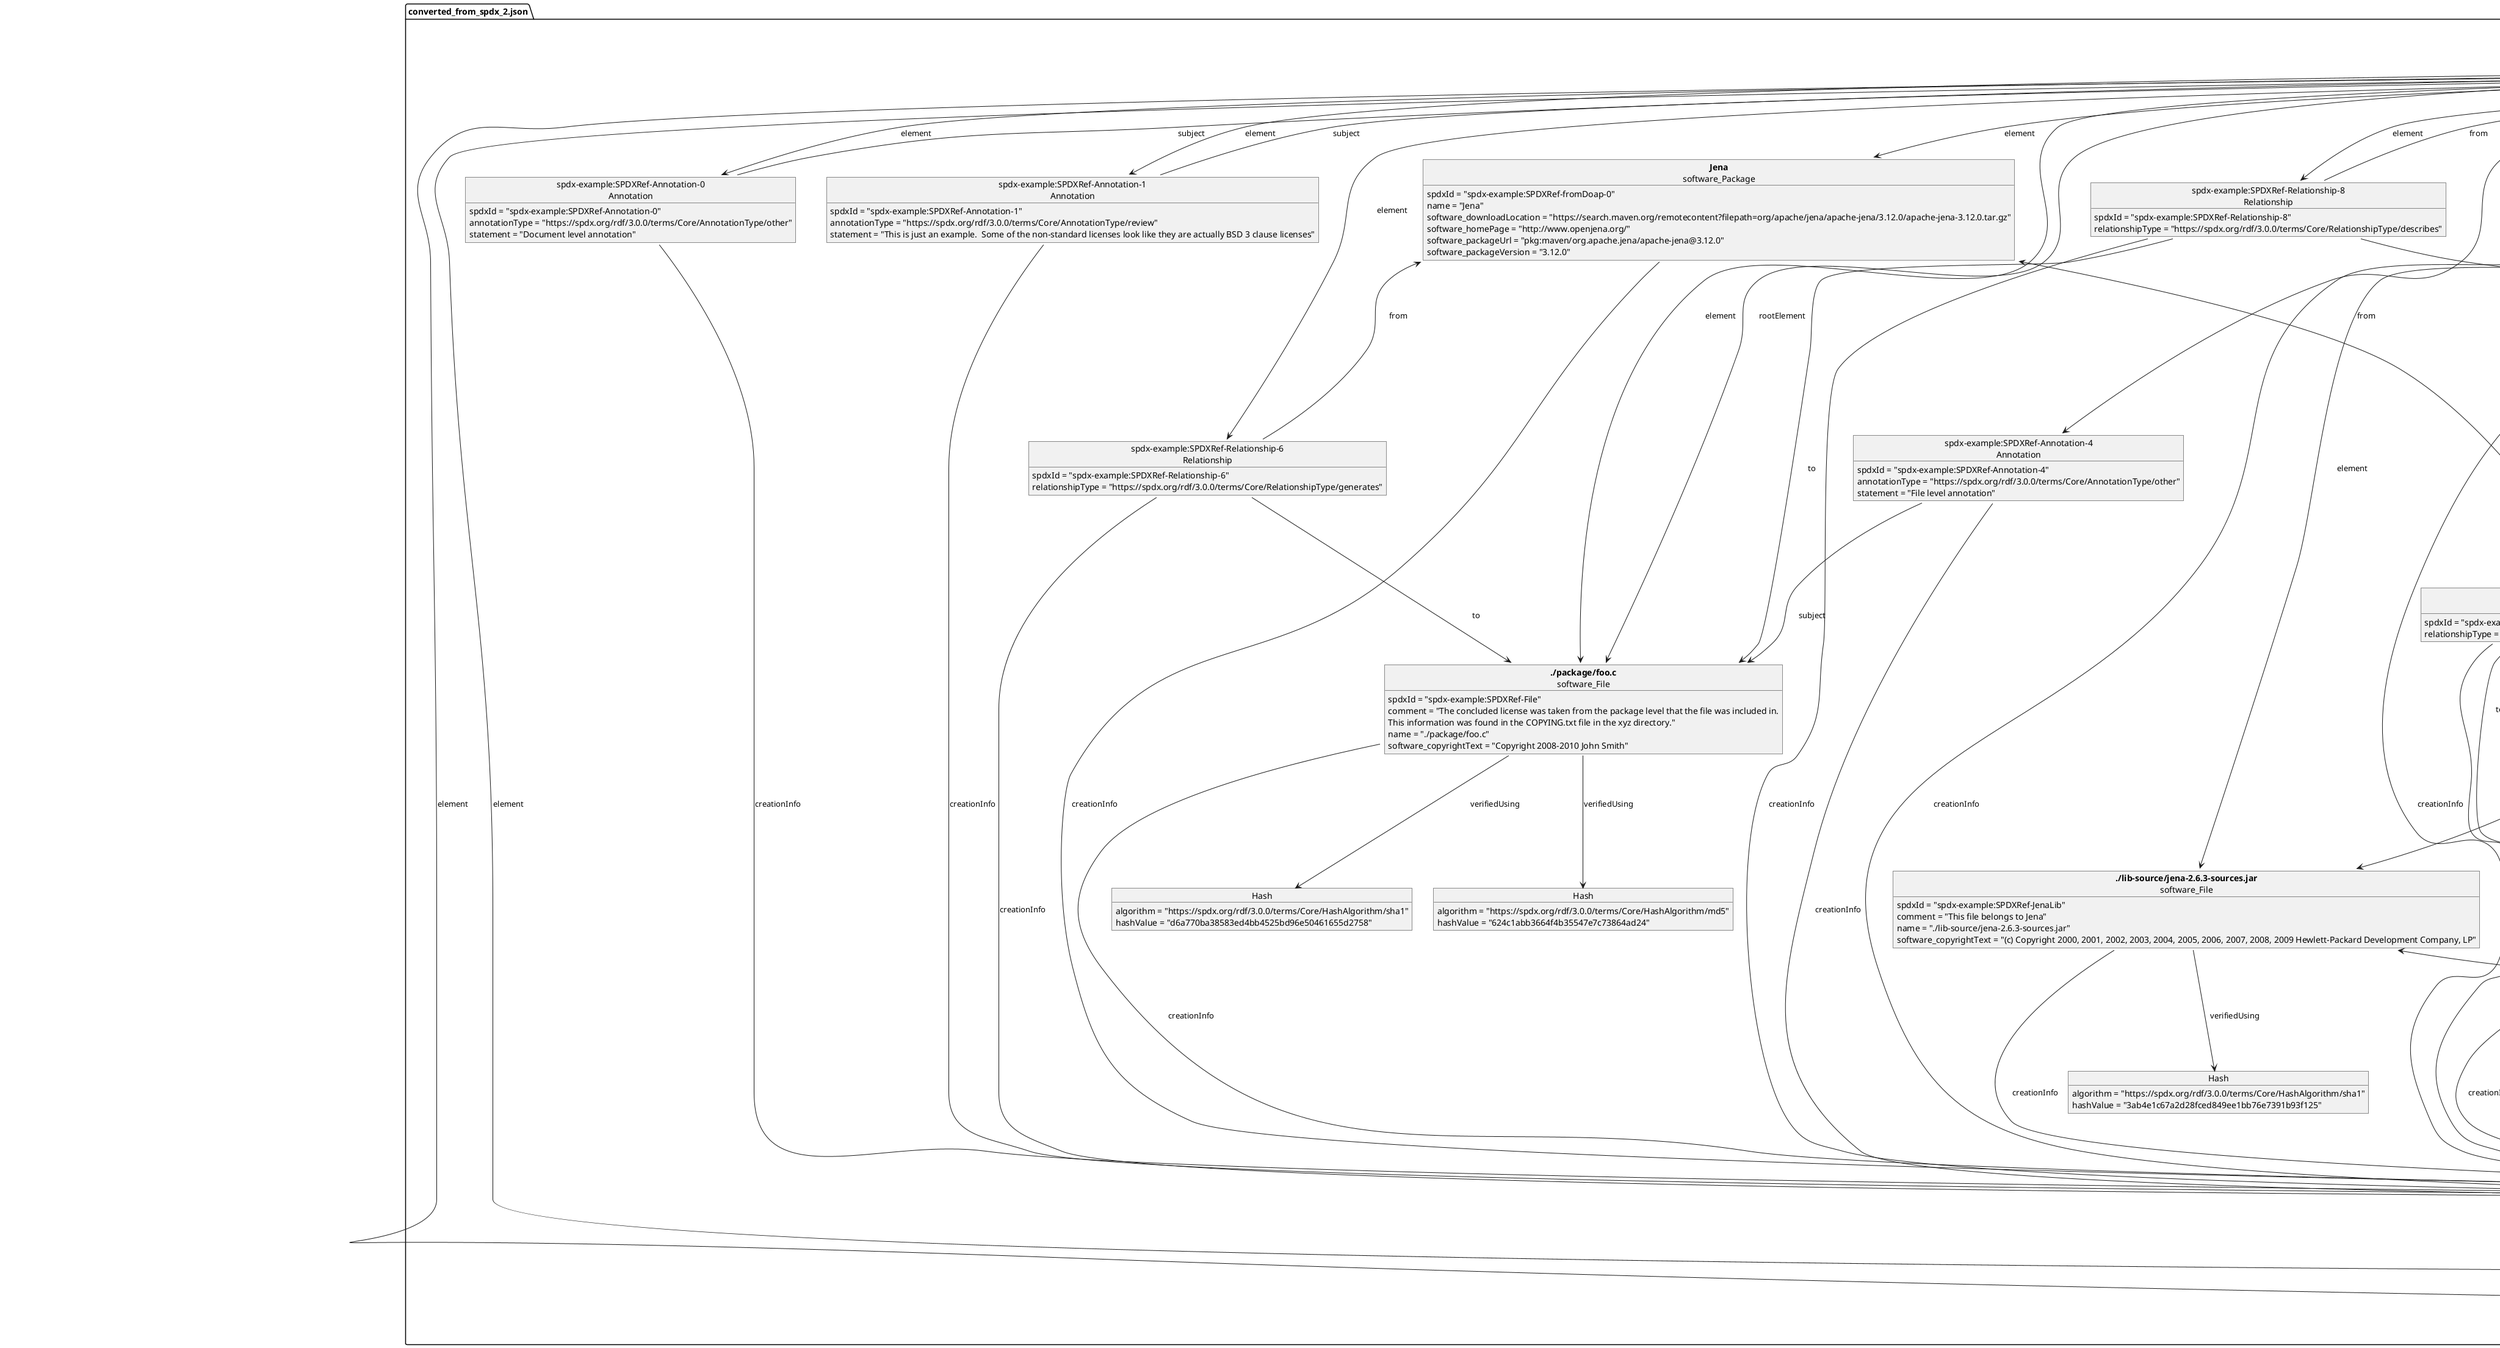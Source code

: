 @startuml
Package "converted_from_spdx_2.json" as 733775c89f4e27aacb0aea36ccf7e47f {
object "<b>Apache Commons Lang</b>\nsoftware_Package" as 733775c89f4e27aacb0aea36ccf7e47f_o1
object "CreationInfo" as 733775c89f4e27aacb0aea36ccf7e47f_o2
object "<b>ExampleCodeInspect</b>\nOrganization" as 733775c89f4e27aacb0aea36ccf7e47f_o3
object "<b>Jane Doe</b>\nPerson" as 733775c89f4e27aacb0aea36ccf7e47f_o4
object "<b>LicenseFind-1.0</b>\nTool" as 733775c89f4e27aacb0aea36ccf7e47f_o5
object "spdx-example:SPDXef-Relationship-2\nRelationship" as 733775c89f4e27aacb0aea36ccf7e47f_o6
object "<b>glibc</b>\nsoftware_Package" as 733775c89f4e27aacb0aea36ccf7e47f_o7
object "ExternalIdentifier" as 733775c89f4e27aacb0aea36ccf7e47f_o8
object "Hash" as 733775c89f4e27aacb0aea36ccf7e47f_o9
object "Hash" as 733775c89f4e27aacb0aea36ccf7e47f_o10
object "Hash" as 733775c89f4e27aacb0aea36ccf7e47f_o11
object "Hash" as 733775c89f4e27aacb0aea36ccf7e47f_o12
object "<b>ExampleCodeInspect</b>\nOrganization" as 733775c89f4e27aacb0aea36ccf7e47f_o13
object "ExternalIdentifier" as 733775c89f4e27aacb0aea36ccf7e47f_o14
object "<b>Jane Doe</b>\nPerson" as 733775c89f4e27aacb0aea36ccf7e47f_o15
object "ExternalIdentifier" as 733775c89f4e27aacb0aea36ccf7e47f_o16
object "<b>Saxon</b>\nsoftware_Package" as 733775c89f4e27aacb0aea36ccf7e47f_o17
object "Hash" as 733775c89f4e27aacb0aea36ccf7e47f_o18
object "<b>./package/foo.c</b>\nsoftware_File" as 733775c89f4e27aacb0aea36ccf7e47f_o19
object "Hash" as 733775c89f4e27aacb0aea36ccf7e47f_o20
object "Hash" as 733775c89f4e27aacb0aea36ccf7e47f_o21
object "spdx-example:SPDXRef-Relationship-5\nRelationship" as 733775c89f4e27aacb0aea36ccf7e47f_o22
object "<b>Jena</b>\nsoftware_Package" as 733775c89f4e27aacb0aea36ccf7e47f_o23
object "<b>./docs/myspec.pdf</b>\nsoftware_File" as 733775c89f4e27aacb0aea36ccf7e47f_o24
object "Hash" as 733775c89f4e27aacb0aea36ccf7e47f_o25
object "spdx-example:SPDXRef-Relationship-1\nRelationship" as 733775c89f4e27aacb0aea36ccf7e47f_o26
object "<b>SPDX-Tools-v2.0</b>\nSpdxDocument" as 733775c89f4e27aacb0aea36ccf7e47f_o27
object "<b>./src/org/spdx/parser/DOAPProject.java</b>\nsoftware_File" as 733775c89f4e27aacb0aea36ccf7e47f_o28
object "Hash" as 733775c89f4e27aacb0aea36ccf7e47f_o29
object "<b>./lib-source/commons-lang3-3.1-sources.jar</b>\nsoftware_File" as 733775c89f4e27aacb0aea36ccf7e47f_o30
object "Hash" as 733775c89f4e27aacb0aea36ccf7e47f_o31
object "<b>./lib-source/jena-2.6.3-sources.jar</b>\nsoftware_File" as 733775c89f4e27aacb0aea36ccf7e47f_o32
object "Hash" as 733775c89f4e27aacb0aea36ccf7e47f_o33
object "<b>from linux kernel</b>\nsoftware_Snippet" as 733775c89f4e27aacb0aea36ccf7e47f_o34
object "PositiveIntegerRange" as 733775c89f4e27aacb0aea36ccf7e47f_o35
object "PositiveIntegerRange" as 733775c89f4e27aacb0aea36ccf7e47f_o36
object "software_File" as 733775c89f4e27aacb0aea36ccf7e47f_o37
object "CreationInfo" as 733775c89f4e27aacb0aea36ccf7e47f_o38
object "spdx-example:SPDXRef-Relationship-0\nRelationship" as 733775c89f4e27aacb0aea36ccf7e47f_o39
object "spdx-example:SPDXRef-Relationship-2" as 733775c89f4e27aacb0aea36ccf7e47f_131ef1decc356ab6ad570e6c7492c799
object "spdx-example:SPDXRef-Relationship-4\nRelationship" as 733775c89f4e27aacb0aea36ccf7e47f_o41
object "spdx-example:SPDXRef-Relationship-6\nRelationship" as 733775c89f4e27aacb0aea36ccf7e47f_o42
object "spdx-example:SPDXRef-Relationship-8\nRelationship" as 733775c89f4e27aacb0aea36ccf7e47f_o43
object "spdx-example:SPDXRef-Relationship-12\nRelationship" as 733775c89f4e27aacb0aea36ccf7e47f_o44
object "spdx-example:SPDXRef-Annotation-0\nAnnotation" as 733775c89f4e27aacb0aea36ccf7e47f_o45
object "<b>Joe Reviewer</b>\nPerson" as 733775c89f4e27aacb0aea36ccf7e47f_o46
object "spdx-example:SPDXRef-Annotation-1\nAnnotation" as 733775c89f4e27aacb0aea36ccf7e47f_o47
object "<b>Suzanne Reviewer</b>\nPerson" as 733775c89f4e27aacb0aea36ccf7e47f_o48
object "spdx-example:SPDXRef-Annotation-2\nAnnotation" as 733775c89f4e27aacb0aea36ccf7e47f_o49
object "<b>Package Commenter</b>\nPerson" as 733775c89f4e27aacb0aea36ccf7e47f_o50
object "spdx-example:SPDXRef-Annotation-3\nAnnotation" as 733775c89f4e27aacb0aea36ccf7e47f_o51
object "<b>File Commenter</b>\nPerson" as 733775c89f4e27aacb0aea36ccf7e47f_o52
object "spdx-example:SPDXRef-Annotation-4\nAnnotation" as 733775c89f4e27aacb0aea36ccf7e47f_o53
object "ExternalMap" as 733775c89f4e27aacb0aea36ccf7e47f_o54
object "Hash" as 733775c89f4e27aacb0aea36ccf7e47f_o55
object "NamespaceMap" as 733775c89f4e27aacb0aea36ccf7e47f_o56
}
733775c89f4e27aacb0aea36ccf7e47f_o1 : spdxId = "spdx-example:SPDXRef-fromDoap-1"
733775c89f4e27aacb0aea36ccf7e47f_o2 : comment = "This is the SPDX-2.3 JSON example converted to SPDX-3.0. As there is currently no closure on how to treat licenses, they are omitted here for now."
733775c89f4e27aacb0aea36ccf7e47f_o2 : created = 2010-01-29 18:30:22+00:00
733775c89f4e27aacb0aea36ccf7e47f_o3 : spdxId = "spdx-example:SPDXRef-Actor-ExampleCodeInspect"
733775c89f4e27aacb0aea36ccf7e47f_o3::creationInfo --> 733775c89f4e27aacb0aea36ccf7e47f_o2 : creationInfo
733775c89f4e27aacb0aea36ccf7e47f_o3 : name = "ExampleCodeInspect"
733775c89f4e27aacb0aea36ccf7e47f_o2::createdBy --> 733775c89f4e27aacb0aea36ccf7e47f_o3 : createdBy
733775c89f4e27aacb0aea36ccf7e47f_o4 : spdxId = "spdx-example:SPDXRef-Actor-JaneDoe"
733775c89f4e27aacb0aea36ccf7e47f_o4::creationInfo --> 733775c89f4e27aacb0aea36ccf7e47f_o2 : creationInfo
733775c89f4e27aacb0aea36ccf7e47f_o4 : name = "Jane Doe"
733775c89f4e27aacb0aea36ccf7e47f_o2::createdBy --> 733775c89f4e27aacb0aea36ccf7e47f_o4 : createdBy
733775c89f4e27aacb0aea36ccf7e47f_o5 : spdxId = "spdx-example:SPDXRef-Actor-LicenseFind-1.0"
733775c89f4e27aacb0aea36ccf7e47f_o5::creationInfo --> 733775c89f4e27aacb0aea36ccf7e47f_o2 : creationInfo
733775c89f4e27aacb0aea36ccf7e47f_o5 : name = "LicenseFind-1.0"
733775c89f4e27aacb0aea36ccf7e47f_o2::createdUsing --> 733775c89f4e27aacb0aea36ccf7e47f_o5 : createdUsing
733775c89f4e27aacb0aea36ccf7e47f_o2 : specVersion = "3.0.0"
733775c89f4e27aacb0aea36ccf7e47f_o1::creationInfo --> 733775c89f4e27aacb0aea36ccf7e47f_o2 : creationInfo
733775c89f4e27aacb0aea36ccf7e47f_o1 : name = "Apache Commons Lang"
733775c89f4e27aacb0aea36ccf7e47f_o1 : software_homePage = "http://commons.apache.org/proper/commons-lang/"
733775c89f4e27aacb0aea36ccf7e47f_o6 : spdxId = "spdx-example:SPDXef-Relationship-2"
733775c89f4e27aacb0aea36ccf7e47f_o6::creationInfo --> 733775c89f4e27aacb0aea36ccf7e47f_o2 : creationInfo
733775c89f4e27aacb0aea36ccf7e47f_o7 : spdxId = "spdx-example:SPDXRef-Package"
733775c89f4e27aacb0aea36ccf7e47f_o7::creationInfo --> 733775c89f4e27aacb0aea36ccf7e47f_o2 : creationInfo
733775c89f4e27aacb0aea36ccf7e47f_o7 : description = "The GNU C Library defines functions that are specified by the ISO C standard, as well as additional features specific to POSIX and other derivatives of the Unix operating system, and extensions specific to GNU systems."
733775c89f4e27aacb0aea36ccf7e47f_o8 : externalIdentifierType = "https://spdx.org/rdf/3.0.0/terms/Core/ExternalIdentifierType/cpe23"
733775c89f4e27aacb0aea36ccf7e47f_o8 : identifier = "cpe:2.3:a:pivotal_software:spring_framework:4.1.0:*:*:*:*:*:*:*"
733775c89f4e27aacb0aea36ccf7e47f_o7::externalIdentifier --> 733775c89f4e27aacb0aea36ccf7e47f_o8 : externalIdentifier
733775c89f4e27aacb0aea36ccf7e47f_o7 : name = "glibc"
733775c89f4e27aacb0aea36ccf7e47f_o7 : summary = "GNU C library."
733775c89f4e27aacb0aea36ccf7e47f_o9 : algorithm = "https://spdx.org/rdf/3.0.0/terms/Core/HashAlgorithm/md5"
733775c89f4e27aacb0aea36ccf7e47f_o9 : hashValue = "624c1abb3664f4b35547e7c73864ad24"
733775c89f4e27aacb0aea36ccf7e47f_o7::verifiedUsing --> 733775c89f4e27aacb0aea36ccf7e47f_o9 : verifiedUsing
733775c89f4e27aacb0aea36ccf7e47f_o10 : algorithm = "https://spdx.org/rdf/3.0.0/terms/Core/HashAlgorithm/sha1"
733775c89f4e27aacb0aea36ccf7e47f_o10 : hashValue = "85ed0817af83a24ad8da68c2b5094de69833983c"
733775c89f4e27aacb0aea36ccf7e47f_o7::verifiedUsing --> 733775c89f4e27aacb0aea36ccf7e47f_o10 : verifiedUsing
733775c89f4e27aacb0aea36ccf7e47f_o11 : algorithm = "https://spdx.org/rdf/3.0.0/terms/Core/HashAlgorithm/sha256"
733775c89f4e27aacb0aea36ccf7e47f_o11 : hashValue = "11b6d3ee554eedf79299905a98f9b9a04e498210b59f15094c916c91d150efcd"
733775c89f4e27aacb0aea36ccf7e47f_o7::verifiedUsing --> 733775c89f4e27aacb0aea36ccf7e47f_o11 : verifiedUsing
733775c89f4e27aacb0aea36ccf7e47f_o12 : algorithm = "https://spdx.org/rdf/3.0.0/terms/Core/HashAlgorithm/blake2b384"
733775c89f4e27aacb0aea36ccf7e47f_o12 : hashValue = "aaabd89c926ab525c242e6621f2f5fa73aa4afe3d9e24aed727faaadd6af38b620bdb623dd2b4788b1c8086984af8706"
733775c89f4e27aacb0aea36ccf7e47f_o7::verifiedUsing --> 733775c89f4e27aacb0aea36ccf7e47f_o12 : verifiedUsing
733775c89f4e27aacb0aea36ccf7e47f_o7 : builtTime = 2011-01-29 18:30:22+00:00
733775c89f4e27aacb0aea36ccf7e47f_o13 : spdxId = "spdx-example:SPDXRef-Actor-ExampleCodeInspect-contact@example.com"
733775c89f4e27aacb0aea36ccf7e47f_o13::creationInfo --> 733775c89f4e27aacb0aea36ccf7e47f_o2 : creationInfo
733775c89f4e27aacb0aea36ccf7e47f_o14 : externalIdentifierType = "https://spdx.org/rdf/3.0.0/terms/Core/ExternalIdentifierType/email"
733775c89f4e27aacb0aea36ccf7e47f_o14 : identifier = "contact@example.com"
733775c89f4e27aacb0aea36ccf7e47f_o13::externalIdentifier --> 733775c89f4e27aacb0aea36ccf7e47f_o14 : externalIdentifier
733775c89f4e27aacb0aea36ccf7e47f_o13 : name = "ExampleCodeInspect"
733775c89f4e27aacb0aea36ccf7e47f_o7::originatedBy --> 733775c89f4e27aacb0aea36ccf7e47f_o13 : originatedBy
733775c89f4e27aacb0aea36ccf7e47f_o7 : releaseTime = 2012-01-29 18:30:22+00:00
733775c89f4e27aacb0aea36ccf7e47f_o15 : spdxId = "spdx-example:SPDXRef-Actor-JaneDoe-jane.doe@example.com"
733775c89f4e27aacb0aea36ccf7e47f_o15::creationInfo --> 733775c89f4e27aacb0aea36ccf7e47f_o2 : creationInfo
733775c89f4e27aacb0aea36ccf7e47f_o16 : externalIdentifierType = "https://spdx.org/rdf/3.0.0/terms/Core/ExternalIdentifierType/email"
733775c89f4e27aacb0aea36ccf7e47f_o16 : identifier = "jane.doe@example.com"
733775c89f4e27aacb0aea36ccf7e47f_o15::externalIdentifier --> 733775c89f4e27aacb0aea36ccf7e47f_o16 : externalIdentifier
733775c89f4e27aacb0aea36ccf7e47f_o15 : name = "Jane Doe"
733775c89f4e27aacb0aea36ccf7e47f_o7::suppliedBy --> 733775c89f4e27aacb0aea36ccf7e47f_o15 : suppliedBy
733775c89f4e27aacb0aea36ccf7e47f_o7 : validUntilTime = 2014-01-29 18:30:22+00:00
733775c89f4e27aacb0aea36ccf7e47f_o7 : software_attributionText = ['The GNU C Library is free software.  See the file COPYING.LIB for copying conditions, and LICENSES for notices about a few contributions that require these additional notices to be distributed.  License copyright years may be listed using range notation, e.g., 1996-2015, indicating that every year in the range, inclusive, is a copyrightable year that would otherwise be listed individually.']
733775c89f4e27aacb0aea36ccf7e47f_o7 : software_copyrightText = "Copyright 2008-2010 John Smith"
733775c89f4e27aacb0aea36ccf7e47f_o7 : software_primaryPurpose = "https://spdx.org/rdf/3.0.0/terms/Software/SoftwarePurpose/source"
733775c89f4e27aacb0aea36ccf7e47f_o7 : software_downloadLocation = "http://ftp.gnu.org/gnu/glibc/glibc-ports-2.15.tar.gz"
733775c89f4e27aacb0aea36ccf7e47f_o7 : software_homePage = "http://ftp.gnu.org/gnu/glibc"
733775c89f4e27aacb0aea36ccf7e47f_o7 : software_packageVersion = "2.11.1"
733775c89f4e27aacb0aea36ccf7e47f_o7 : software_sourceInfo = "uses glibc-2_11-branch from git://sourceware.org/git/glibc.git."
733775c89f4e27aacb0aea36ccf7e47f_o7 <-- 733775c89f4e27aacb0aea36ccf7e47f_o6::from : from
733775c89f4e27aacb0aea36ccf7e47f_o6 : relationshipType = "https://spdx.org/rdf/3.0.0/terms/Core/RelationshipType/dependsOn"
733775c89f4e27aacb0aea36ccf7e47f_o17 : spdxId = "spdx-example:SPDXRef-Saxon"
733775c89f4e27aacb0aea36ccf7e47f_o17::creationInfo --> 733775c89f4e27aacb0aea36ccf7e47f_o2 : creationInfo
733775c89f4e27aacb0aea36ccf7e47f_o17 : description = "The Saxon package is a collection of tools for processing XML documents."
733775c89f4e27aacb0aea36ccf7e47f_o17 : name = "Saxon"
733775c89f4e27aacb0aea36ccf7e47f_o18 : algorithm = "https://spdx.org/rdf/3.0.0/terms/Core/HashAlgorithm/sha1"
733775c89f4e27aacb0aea36ccf7e47f_o18 : hashValue = "85ed0817af83a24ad8da68c2b5094de69833983c"
733775c89f4e27aacb0aea36ccf7e47f_o17::verifiedUsing --> 733775c89f4e27aacb0aea36ccf7e47f_o18 : verifiedUsing
733775c89f4e27aacb0aea36ccf7e47f_o17 : software_copyrightText = "Copyright Saxonica Ltd"
733775c89f4e27aacb0aea36ccf7e47f_o17 : software_downloadLocation = "https://sourceforge.net/projects/saxon/files/Saxon-B/8.8.0.7/saxonb8-8-0-7j.zip/download"
733775c89f4e27aacb0aea36ccf7e47f_o17 : software_homePage = "http://saxon.sourceforge.net/"
733775c89f4e27aacb0aea36ccf7e47f_o17 : software_packageVersion = "8.8"
733775c89f4e27aacb0aea36ccf7e47f_o6::to --> 733775c89f4e27aacb0aea36ccf7e47f_o17 : to
733775c89f4e27aacb0aea36ccf7e47f_o19 : spdxId = "spdx-example:SPDXRef-File"
733775c89f4e27aacb0aea36ccf7e47f_o19 : comment = "The concluded license was taken from the package level that the file was included in.\nThis information was found in the COPYING.txt file in the xyz directory."
733775c89f4e27aacb0aea36ccf7e47f_o19::creationInfo --> 733775c89f4e27aacb0aea36ccf7e47f_o2 : creationInfo
733775c89f4e27aacb0aea36ccf7e47f_o19 : name = "./package/foo.c"
733775c89f4e27aacb0aea36ccf7e47f_o20 : algorithm = "https://spdx.org/rdf/3.0.0/terms/Core/HashAlgorithm/sha1"
733775c89f4e27aacb0aea36ccf7e47f_o20 : hashValue = "d6a770ba38583ed4bb4525bd96e50461655d2758"
733775c89f4e27aacb0aea36ccf7e47f_o19::verifiedUsing --> 733775c89f4e27aacb0aea36ccf7e47f_o20 : verifiedUsing
733775c89f4e27aacb0aea36ccf7e47f_o21 : algorithm = "https://spdx.org/rdf/3.0.0/terms/Core/HashAlgorithm/md5"
733775c89f4e27aacb0aea36ccf7e47f_o21 : hashValue = "624c1abb3664f4b35547e7c73864ad24"
733775c89f4e27aacb0aea36ccf7e47f_o19::verifiedUsing --> 733775c89f4e27aacb0aea36ccf7e47f_o21 : verifiedUsing
733775c89f4e27aacb0aea36ccf7e47f_o19 : software_copyrightText = "Copyright 2008-2010 John Smith"
733775c89f4e27aacb0aea36ccf7e47f_o22 : spdxId = "spdx-example:SPDXRef-Relationship-5"
733775c89f4e27aacb0aea36ccf7e47f_o22::creationInfo --> 733775c89f4e27aacb0aea36ccf7e47f_o2 : creationInfo
733775c89f4e27aacb0aea36ccf7e47f_o23 : spdxId = "spdx-example:SPDXRef-fromDoap-0"
733775c89f4e27aacb0aea36ccf7e47f_o23::creationInfo --> 733775c89f4e27aacb0aea36ccf7e47f_o2 : creationInfo
733775c89f4e27aacb0aea36ccf7e47f_o23 : name = "Jena"
733775c89f4e27aacb0aea36ccf7e47f_o23 : software_downloadLocation = "https://search.maven.org/remotecontent?filepath=org/apache/jena/apache-jena/3.12.0/apache-jena-3.12.0.tar.gz"
733775c89f4e27aacb0aea36ccf7e47f_o23 : software_homePage = "http://www.openjena.org/"
733775c89f4e27aacb0aea36ccf7e47f_o23 : software_packageUrl = "pkg:maven/org.apache.jena/apache-jena@3.12.0"
733775c89f4e27aacb0aea36ccf7e47f_o23 : software_packageVersion = "3.12.0"
733775c89f4e27aacb0aea36ccf7e47f_o23 <-- 733775c89f4e27aacb0aea36ccf7e47f_o22::from : from
733775c89f4e27aacb0aea36ccf7e47f_o22 : relationshipType = "https://spdx.org/rdf/3.0.0/terms/Core/RelationshipType/hasSpecification"
733775c89f4e27aacb0aea36ccf7e47f_o24 : spdxId = "spdx-example:SPDXRef-Specification"
733775c89f4e27aacb0aea36ccf7e47f_o24 : comment = "Specification Documentation"
733775c89f4e27aacb0aea36ccf7e47f_o24::creationInfo --> 733775c89f4e27aacb0aea36ccf7e47f_o2 : creationInfo
733775c89f4e27aacb0aea36ccf7e47f_o24 : name = "./docs/myspec.pdf"
733775c89f4e27aacb0aea36ccf7e47f_o25 : algorithm = "https://spdx.org/rdf/3.0.0/terms/Core/HashAlgorithm/sha1"
733775c89f4e27aacb0aea36ccf7e47f_o25 : hashValue = "fff4e1c67a2d28fced849ee1bb76e7391b93f125"
733775c89f4e27aacb0aea36ccf7e47f_o24::verifiedUsing --> 733775c89f4e27aacb0aea36ccf7e47f_o25 : verifiedUsing
733775c89f4e27aacb0aea36ccf7e47f_o22::to --> 733775c89f4e27aacb0aea36ccf7e47f_o24 : to
733775c89f4e27aacb0aea36ccf7e47f_o26 : spdxId = "spdx-example:SPDXRef-Relationship-1"
733775c89f4e27aacb0aea36ccf7e47f_o26::creationInfo --> 733775c89f4e27aacb0aea36ccf7e47f_o2 : creationInfo
733775c89f4e27aacb0aea36ccf7e47f_o27 : spdxId = "spdx-example:SPDXRef-DOCUMENT"
733775c89f4e27aacb0aea36ccf7e47f_o27 : comment = "This document was created using SPDX 2.0 using licenses from the web site."
733775c89f4e27aacb0aea36ccf7e47f_o27::creationInfo --> 733775c89f4e27aacb0aea36ccf7e47f_o2 : creationInfo
733775c89f4e27aacb0aea36ccf7e47f_o27 : name = "SPDX-Tools-v2.0"
733775c89f4e27aacb0aea36ccf7e47f_o27::element --> 733775c89f4e27aacb0aea36ccf7e47f_o5 : element
733775c89f4e27aacb0aea36ccf7e47f_o27::element --> 733775c89f4e27aacb0aea36ccf7e47f_o3 : element
733775c89f4e27aacb0aea36ccf7e47f_o27::element --> 733775c89f4e27aacb0aea36ccf7e47f_o4 : element
733775c89f4e27aacb0aea36ccf7e47f_o27::element --> 733775c89f4e27aacb0aea36ccf7e47f_o15 : element
733775c89f4e27aacb0aea36ccf7e47f_o27::element --> 733775c89f4e27aacb0aea36ccf7e47f_o13 : element
733775c89f4e27aacb0aea36ccf7e47f_o27::element --> 733775c89f4e27aacb0aea36ccf7e47f_o7 : element
733775c89f4e27aacb0aea36ccf7e47f_o27::element --> 733775c89f4e27aacb0aea36ccf7e47f_o1 : element
733775c89f4e27aacb0aea36ccf7e47f_o27::element --> 733775c89f4e27aacb0aea36ccf7e47f_o23 : element
733775c89f4e27aacb0aea36ccf7e47f_o27::element --> 733775c89f4e27aacb0aea36ccf7e47f_o17 : element
733775c89f4e27aacb0aea36ccf7e47f_o28 : spdxId = "spdx-example:SPDXRef-DoapSource"
733775c89f4e27aacb0aea36ccf7e47f_o28::creationInfo --> 733775c89f4e27aacb0aea36ccf7e47f_o2 : creationInfo
733775c89f4e27aacb0aea36ccf7e47f_o28 : name = "./src/org/spdx/parser/DOAPProject.java"
733775c89f4e27aacb0aea36ccf7e47f_o29 : algorithm = "https://spdx.org/rdf/3.0.0/terms/Core/HashAlgorithm/sha1"
733775c89f4e27aacb0aea36ccf7e47f_o29 : hashValue = "2fd4e1c67a2d28fced849ee1bb76e7391b93eb12"
733775c89f4e27aacb0aea36ccf7e47f_o28::verifiedUsing --> 733775c89f4e27aacb0aea36ccf7e47f_o29 : verifiedUsing
733775c89f4e27aacb0aea36ccf7e47f_o28 : software_copyrightText = "Copyright 2010, 2011 Source Auditor Inc."
733775c89f4e27aacb0aea36ccf7e47f_o27::element --> 733775c89f4e27aacb0aea36ccf7e47f_o28 : element
733775c89f4e27aacb0aea36ccf7e47f_o30 : spdxId = "spdx-example:SPDXRef-CommonsLangSrc"
733775c89f4e27aacb0aea36ccf7e47f_o30 : comment = "This file is used by Jena"
733775c89f4e27aacb0aea36ccf7e47f_o30::creationInfo --> 733775c89f4e27aacb0aea36ccf7e47f_o2 : creationInfo
733775c89f4e27aacb0aea36ccf7e47f_o30 : name = "./lib-source/commons-lang3-3.1-sources.jar"
733775c89f4e27aacb0aea36ccf7e47f_o31 : algorithm = "https://spdx.org/rdf/3.0.0/terms/Core/HashAlgorithm/sha1"
733775c89f4e27aacb0aea36ccf7e47f_o31 : hashValue = "c2b4e1c67a2d28fced849ee1bb76e7391b93f125"
733775c89f4e27aacb0aea36ccf7e47f_o30::verifiedUsing --> 733775c89f4e27aacb0aea36ccf7e47f_o31 : verifiedUsing
733775c89f4e27aacb0aea36ccf7e47f_o30 : software_copyrightText = "Copyright 2001-2011 The Apache Software Foundation"
733775c89f4e27aacb0aea36ccf7e47f_o27::element --> 733775c89f4e27aacb0aea36ccf7e47f_o30 : element
733775c89f4e27aacb0aea36ccf7e47f_o32 : spdxId = "spdx-example:SPDXRef-JenaLib"
733775c89f4e27aacb0aea36ccf7e47f_o32 : comment = "This file belongs to Jena"
733775c89f4e27aacb0aea36ccf7e47f_o32::creationInfo --> 733775c89f4e27aacb0aea36ccf7e47f_o2 : creationInfo
733775c89f4e27aacb0aea36ccf7e47f_o32 : name = "./lib-source/jena-2.6.3-sources.jar"
733775c89f4e27aacb0aea36ccf7e47f_o33 : algorithm = "https://spdx.org/rdf/3.0.0/terms/Core/HashAlgorithm/sha1"
733775c89f4e27aacb0aea36ccf7e47f_o33 : hashValue = "3ab4e1c67a2d28fced849ee1bb76e7391b93f125"
733775c89f4e27aacb0aea36ccf7e47f_o32::verifiedUsing --> 733775c89f4e27aacb0aea36ccf7e47f_o33 : verifiedUsing
733775c89f4e27aacb0aea36ccf7e47f_o32 : software_copyrightText = "(c) Copyright 2000, 2001, 2002, 2003, 2004, 2005, 2006, 2007, 2008, 2009 Hewlett-Packard Development Company, LP"
733775c89f4e27aacb0aea36ccf7e47f_o27::element --> 733775c89f4e27aacb0aea36ccf7e47f_o32 : element
733775c89f4e27aacb0aea36ccf7e47f_o27::element --> 733775c89f4e27aacb0aea36ccf7e47f_o24 : element
733775c89f4e27aacb0aea36ccf7e47f_o27::element --> 733775c89f4e27aacb0aea36ccf7e47f_o19 : element
733775c89f4e27aacb0aea36ccf7e47f_o34 : spdxId = "spdx-example:SPDXRef-Snippet"
733775c89f4e27aacb0aea36ccf7e47f_o34 : comment = "This snippet was identified as significant and highlighted in this Apache-2.0 file, when a commercial scanner identified it as being derived from file foo.c in package xyz which is licensed under GPL-2.0."
733775c89f4e27aacb0aea36ccf7e47f_o34::creationInfo --> 733775c89f4e27aacb0aea36ccf7e47f_o2 : creationInfo
733775c89f4e27aacb0aea36ccf7e47f_o34 : name = "from linux kernel"
733775c89f4e27aacb0aea36ccf7e47f_o34 : software_copyrightText = "Copyright 2008-2010 John Smith"
733775c89f4e27aacb0aea36ccf7e47f_o35 : beginIntegerRange = 310
733775c89f4e27aacb0aea36ccf7e47f_o35 : endIntegerRange = 420
733775c89f4e27aacb0aea36ccf7e47f_o34::software_byteRange --> 733775c89f4e27aacb0aea36ccf7e47f_o35 : software_byteRange
733775c89f4e27aacb0aea36ccf7e47f_o36 : beginIntegerRange = 5
733775c89f4e27aacb0aea36ccf7e47f_o36 : endIntegerRange = 23
733775c89f4e27aacb0aea36ccf7e47f_o34::software_lineRange --> 733775c89f4e27aacb0aea36ccf7e47f_o36 : software_lineRange
733775c89f4e27aacb0aea36ccf7e47f_o37::creationInfo --> 733775c89f4e27aacb0aea36ccf7e47f_o38 : creationInfo
733775c89f4e27aacb0aea36ccf7e47f_o34::software_snippetFromFile --> 733775c89f4e27aacb0aea36ccf7e47f_o37 : software_snippetFromFile
733775c89f4e27aacb0aea36ccf7e47f_o27::element --> 733775c89f4e27aacb0aea36ccf7e47f_o34 : element
733775c89f4e27aacb0aea36ccf7e47f_o39 : spdxId = "spdx-example:SPDXRef-Relationship-0"
733775c89f4e27aacb0aea36ccf7e47f_o39::creationInfo --> 733775c89f4e27aacb0aea36ccf7e47f_o2 : creationInfo
733775c89f4e27aacb0aea36ccf7e47f_o27 <-- 733775c89f4e27aacb0aea36ccf7e47f_o39::from : from
733775c89f4e27aacb0aea36ccf7e47f_o39 : relationshipType = "https://spdx.org/rdf/3.0.0/terms/Core/RelationshipType/contains"
733775c89f4e27aacb0aea36ccf7e47f_o39::to --> 733775c89f4e27aacb0aea36ccf7e47f_o7 : to
733775c89f4e27aacb0aea36ccf7e47f_o27::element --> 733775c89f4e27aacb0aea36ccf7e47f_o39 : element
733775c89f4e27aacb0aea36ccf7e47f_o27::element --> 733775c89f4e27aacb0aea36ccf7e47f_o26 : element
733775c89f4e27aacb0aea36ccf7e47f_o27::element --> 733775c89f4e27aacb0aea36ccf7e47f_131ef1decc356ab6ad570e6c7492c799 : element
733775c89f4e27aacb0aea36ccf7e47f_o41 : spdxId = "spdx-example:SPDXRef-Relationship-4"
733775c89f4e27aacb0aea36ccf7e47f_o41::creationInfo --> 733775c89f4e27aacb0aea36ccf7e47f_o2 : creationInfo
733775c89f4e27aacb0aea36ccf7e47f_o32 <-- 733775c89f4e27aacb0aea36ccf7e47f_o41::from : from
733775c89f4e27aacb0aea36ccf7e47f_o41 : relationshipType = "https://spdx.org/rdf/3.0.0/terms/Core/RelationshipType/contains"
733775c89f4e27aacb0aea36ccf7e47f_o41::to --> 733775c89f4e27aacb0aea36ccf7e47f_o7 : to
733775c89f4e27aacb0aea36ccf7e47f_o27::element --> 733775c89f4e27aacb0aea36ccf7e47f_o41 : element
733775c89f4e27aacb0aea36ccf7e47f_o27::element --> 733775c89f4e27aacb0aea36ccf7e47f_o22 : element
733775c89f4e27aacb0aea36ccf7e47f_o42 : spdxId = "spdx-example:SPDXRef-Relationship-6"
733775c89f4e27aacb0aea36ccf7e47f_o42::creationInfo --> 733775c89f4e27aacb0aea36ccf7e47f_o2 : creationInfo
733775c89f4e27aacb0aea36ccf7e47f_o23 <-- 733775c89f4e27aacb0aea36ccf7e47f_o42::from : from
733775c89f4e27aacb0aea36ccf7e47f_o42 : relationshipType = "https://spdx.org/rdf/3.0.0/terms/Core/RelationshipType/generates"
733775c89f4e27aacb0aea36ccf7e47f_o42::to --> 733775c89f4e27aacb0aea36ccf7e47f_o19 : to
733775c89f4e27aacb0aea36ccf7e47f_o27::element --> 733775c89f4e27aacb0aea36ccf7e47f_o42 : element
733775c89f4e27aacb0aea36ccf7e47f_o43 : spdxId = "spdx-example:SPDXRef-Relationship-8"
733775c89f4e27aacb0aea36ccf7e47f_o43::creationInfo --> 733775c89f4e27aacb0aea36ccf7e47f_o2 : creationInfo
733775c89f4e27aacb0aea36ccf7e47f_o27 <-- 733775c89f4e27aacb0aea36ccf7e47f_o43::from : from
733775c89f4e27aacb0aea36ccf7e47f_o43 : relationshipType = "https://spdx.org/rdf/3.0.0/terms/Core/RelationshipType/describes"
733775c89f4e27aacb0aea36ccf7e47f_o43::to --> 733775c89f4e27aacb0aea36ccf7e47f_o19 : to
733775c89f4e27aacb0aea36ccf7e47f_o43::to --> 733775c89f4e27aacb0aea36ccf7e47f_o7 : to
733775c89f4e27aacb0aea36ccf7e47f_o27::element --> 733775c89f4e27aacb0aea36ccf7e47f_o43 : element
733775c89f4e27aacb0aea36ccf7e47f_o44 : spdxId = "spdx-example:SPDXRef-Relationship-12"
733775c89f4e27aacb0aea36ccf7e47f_o44::creationInfo --> 733775c89f4e27aacb0aea36ccf7e47f_o2 : creationInfo
733775c89f4e27aacb0aea36ccf7e47f_o7 <-- 733775c89f4e27aacb0aea36ccf7e47f_o44::from : from
733775c89f4e27aacb0aea36ccf7e47f_o44 : relationshipType = "https://spdx.org/rdf/3.0.0/terms/Core/RelationshipType/contains"
733775c89f4e27aacb0aea36ccf7e47f_o44::to --> 733775c89f4e27aacb0aea36ccf7e47f_o24 : to
733775c89f4e27aacb0aea36ccf7e47f_o44::to --> 733775c89f4e27aacb0aea36ccf7e47f_o30 : to
733775c89f4e27aacb0aea36ccf7e47f_o44::to --> 733775c89f4e27aacb0aea36ccf7e47f_o32 : to
733775c89f4e27aacb0aea36ccf7e47f_o44::to --> 733775c89f4e27aacb0aea36ccf7e47f_o28 : to
733775c89f4e27aacb0aea36ccf7e47f_o27::element --> 733775c89f4e27aacb0aea36ccf7e47f_o44 : element
733775c89f4e27aacb0aea36ccf7e47f_o45 : spdxId = "spdx-example:SPDXRef-Annotation-0"
733775c89f4e27aacb0aea36ccf7e47f_o45::creationInfo --> 733775c89f4e27aacb0aea36ccf7e47f_o2 : creationInfo
733775c89f4e27aacb0aea36ccf7e47f_o45 : annotationType = "https://spdx.org/rdf/3.0.0/terms/Core/AnnotationType/other"
733775c89f4e27aacb0aea36ccf7e47f_o45 : statement = "Document level annotation"
733775c89f4e27aacb0aea36ccf7e47f_o45::subject --> 733775c89f4e27aacb0aea36ccf7e47f_o27 : subject
733775c89f4e27aacb0aea36ccf7e47f_o27::element --> 733775c89f4e27aacb0aea36ccf7e47f_o45 : element
733775c89f4e27aacb0aea36ccf7e47f_o46 : spdxId = "spdx-example:SPDXRef-Actor-JoeReviewer"
733775c89f4e27aacb0aea36ccf7e47f_o46::creationInfo --> 733775c89f4e27aacb0aea36ccf7e47f_o2 : creationInfo
733775c89f4e27aacb0aea36ccf7e47f_o46 : name = "Joe Reviewer"
733775c89f4e27aacb0aea36ccf7e47f_o27::element --> 733775c89f4e27aacb0aea36ccf7e47f_o46 : element
733775c89f4e27aacb0aea36ccf7e47f_o47 : spdxId = "spdx-example:SPDXRef-Annotation-1"
733775c89f4e27aacb0aea36ccf7e47f_o47::creationInfo --> 733775c89f4e27aacb0aea36ccf7e47f_o2 : creationInfo
733775c89f4e27aacb0aea36ccf7e47f_o47 : annotationType = "https://spdx.org/rdf/3.0.0/terms/Core/AnnotationType/review"
733775c89f4e27aacb0aea36ccf7e47f_o47 : statement = "This is just an example.  Some of the non-standard licenses look like they are actually BSD 3 clause licenses"
733775c89f4e27aacb0aea36ccf7e47f_o47::subject --> 733775c89f4e27aacb0aea36ccf7e47f_o27 : subject
733775c89f4e27aacb0aea36ccf7e47f_o27::element --> 733775c89f4e27aacb0aea36ccf7e47f_o47 : element
733775c89f4e27aacb0aea36ccf7e47f_o48 : spdxId = "spdx-example:SPDXRef-Actor-SuzanneReviewer"
733775c89f4e27aacb0aea36ccf7e47f_o48::creationInfo --> 733775c89f4e27aacb0aea36ccf7e47f_o2 : creationInfo
733775c89f4e27aacb0aea36ccf7e47f_o48 : name = "Suzanne Reviewer"
733775c89f4e27aacb0aea36ccf7e47f_o27::element --> 733775c89f4e27aacb0aea36ccf7e47f_o48 : element
733775c89f4e27aacb0aea36ccf7e47f_o49 : spdxId = "spdx-example:SPDXRef-Annotation-2"
733775c89f4e27aacb0aea36ccf7e47f_o49::creationInfo --> 733775c89f4e27aacb0aea36ccf7e47f_o2 : creationInfo
733775c89f4e27aacb0aea36ccf7e47f_o49 : annotationType = "https://spdx.org/rdf/3.0.0/terms/Core/AnnotationType/review"
733775c89f4e27aacb0aea36ccf7e47f_o49 : statement = "Another example reviewer."
733775c89f4e27aacb0aea36ccf7e47f_o49::subject --> 733775c89f4e27aacb0aea36ccf7e47f_o27 : subject
733775c89f4e27aacb0aea36ccf7e47f_o27::element --> 733775c89f4e27aacb0aea36ccf7e47f_o49 : element
733775c89f4e27aacb0aea36ccf7e47f_o50 : spdxId = "spdx-example:SPDXRef-Actor-PackageCommenter"
733775c89f4e27aacb0aea36ccf7e47f_o50::creationInfo --> 733775c89f4e27aacb0aea36ccf7e47f_o2 : creationInfo
733775c89f4e27aacb0aea36ccf7e47f_o50 : name = "Package Commenter"
733775c89f4e27aacb0aea36ccf7e47f_o27::element --> 733775c89f4e27aacb0aea36ccf7e47f_o50 : element
733775c89f4e27aacb0aea36ccf7e47f_o51 : spdxId = "spdx-example:SPDXRef-Annotation-3"
733775c89f4e27aacb0aea36ccf7e47f_o51::creationInfo --> 733775c89f4e27aacb0aea36ccf7e47f_o2 : creationInfo
733775c89f4e27aacb0aea36ccf7e47f_o51 : annotationType = "https://spdx.org/rdf/3.0.0/terms/Core/AnnotationType/other"
733775c89f4e27aacb0aea36ccf7e47f_o51 : statement = "Package level annotation"
733775c89f4e27aacb0aea36ccf7e47f_o51::subject --> 733775c89f4e27aacb0aea36ccf7e47f_o7 : subject
733775c89f4e27aacb0aea36ccf7e47f_o27::element --> 733775c89f4e27aacb0aea36ccf7e47f_o51 : element
733775c89f4e27aacb0aea36ccf7e47f_o52 : spdxId = "spdx-example:SPDXRef-Actor-FileCommenter"
733775c89f4e27aacb0aea36ccf7e47f_o52::creationInfo --> 733775c89f4e27aacb0aea36ccf7e47f_o2 : creationInfo
733775c89f4e27aacb0aea36ccf7e47f_o52 : name = "File Commenter"
733775c89f4e27aacb0aea36ccf7e47f_o27::element --> 733775c89f4e27aacb0aea36ccf7e47f_o52 : element
733775c89f4e27aacb0aea36ccf7e47f_o53 : spdxId = "spdx-example:SPDXRef-Annotation-4"
733775c89f4e27aacb0aea36ccf7e47f_o53::creationInfo --> 733775c89f4e27aacb0aea36ccf7e47f_o2 : creationInfo
733775c89f4e27aacb0aea36ccf7e47f_o53 : annotationType = "https://spdx.org/rdf/3.0.0/terms/Core/AnnotationType/other"
733775c89f4e27aacb0aea36ccf7e47f_o53 : statement = "File level annotation"
733775c89f4e27aacb0aea36ccf7e47f_o53::subject --> 733775c89f4e27aacb0aea36ccf7e47f_o19 : subject
733775c89f4e27aacb0aea36ccf7e47f_o27::element --> 733775c89f4e27aacb0aea36ccf7e47f_o53 : element
733775c89f4e27aacb0aea36ccf7e47f_o27 : profileConformance = ['https://spdx.org/rdf/3.0.0/terms/Core/ProfileIdentifierType/core', 'https://spdx.org/rdf/3.0.0/terms/Core/ProfileIdentifierType/software']
733775c89f4e27aacb0aea36ccf7e47f_o27::rootElement --> 733775c89f4e27aacb0aea36ccf7e47f_o19 : rootElement
733775c89f4e27aacb0aea36ccf7e47f_o27::rootElement --> 733775c89f4e27aacb0aea36ccf7e47f_o7 : rootElement
733775c89f4e27aacb0aea36ccf7e47f_o54 : externalSpdxId = "DocumentRef-spdx-tool-1.2:SPDXRef-DOCUMENT"
733775c89f4e27aacb0aea36ccf7e47f_o55 : algorithm = "https://spdx.org/rdf/3.0.0/terms/Core/HashAlgorithm/sha1"
733775c89f4e27aacb0aea36ccf7e47f_o55 : hashValue = "d6a770ba38583ed4bb4525bd96e50461655d2759"
733775c89f4e27aacb0aea36ccf7e47f_o54::verifiedUsing --> 733775c89f4e27aacb0aea36ccf7e47f_o55 : verifiedUsing
733775c89f4e27aacb0aea36ccf7e47f_o27::imports --> 733775c89f4e27aacb0aea36ccf7e47f_o54 : imports
733775c89f4e27aacb0aea36ccf7e47f_o56 : namespace = "http://spdx.org/spdxdocs/spdx-tools-v1.2-3F2504E0-4F89-41D3-9A0C-0305E82C3301#"
733775c89f4e27aacb0aea36ccf7e47f_o56 : prefix = "DocumentRef-spdx-tool-1.2"
733775c89f4e27aacb0aea36ccf7e47f_o27::namespaceMap --> 733775c89f4e27aacb0aea36ccf7e47f_o56 : namespaceMap
733775c89f4e27aacb0aea36ccf7e47f_o27 <-- 733775c89f4e27aacb0aea36ccf7e47f_o26::from : from
733775c89f4e27aacb0aea36ccf7e47f_o26 : relationshipType = "https://spdx.org/rdf/3.0.0/terms/Core/RelationshipType/copiedTo"
733775c89f4e27aacb0aea36ccf7e47f_o26 : to = ['spdx-example:DocumentRef-spdx-tool-1.2:SPDXRef-ToolsElement']
@enduml
